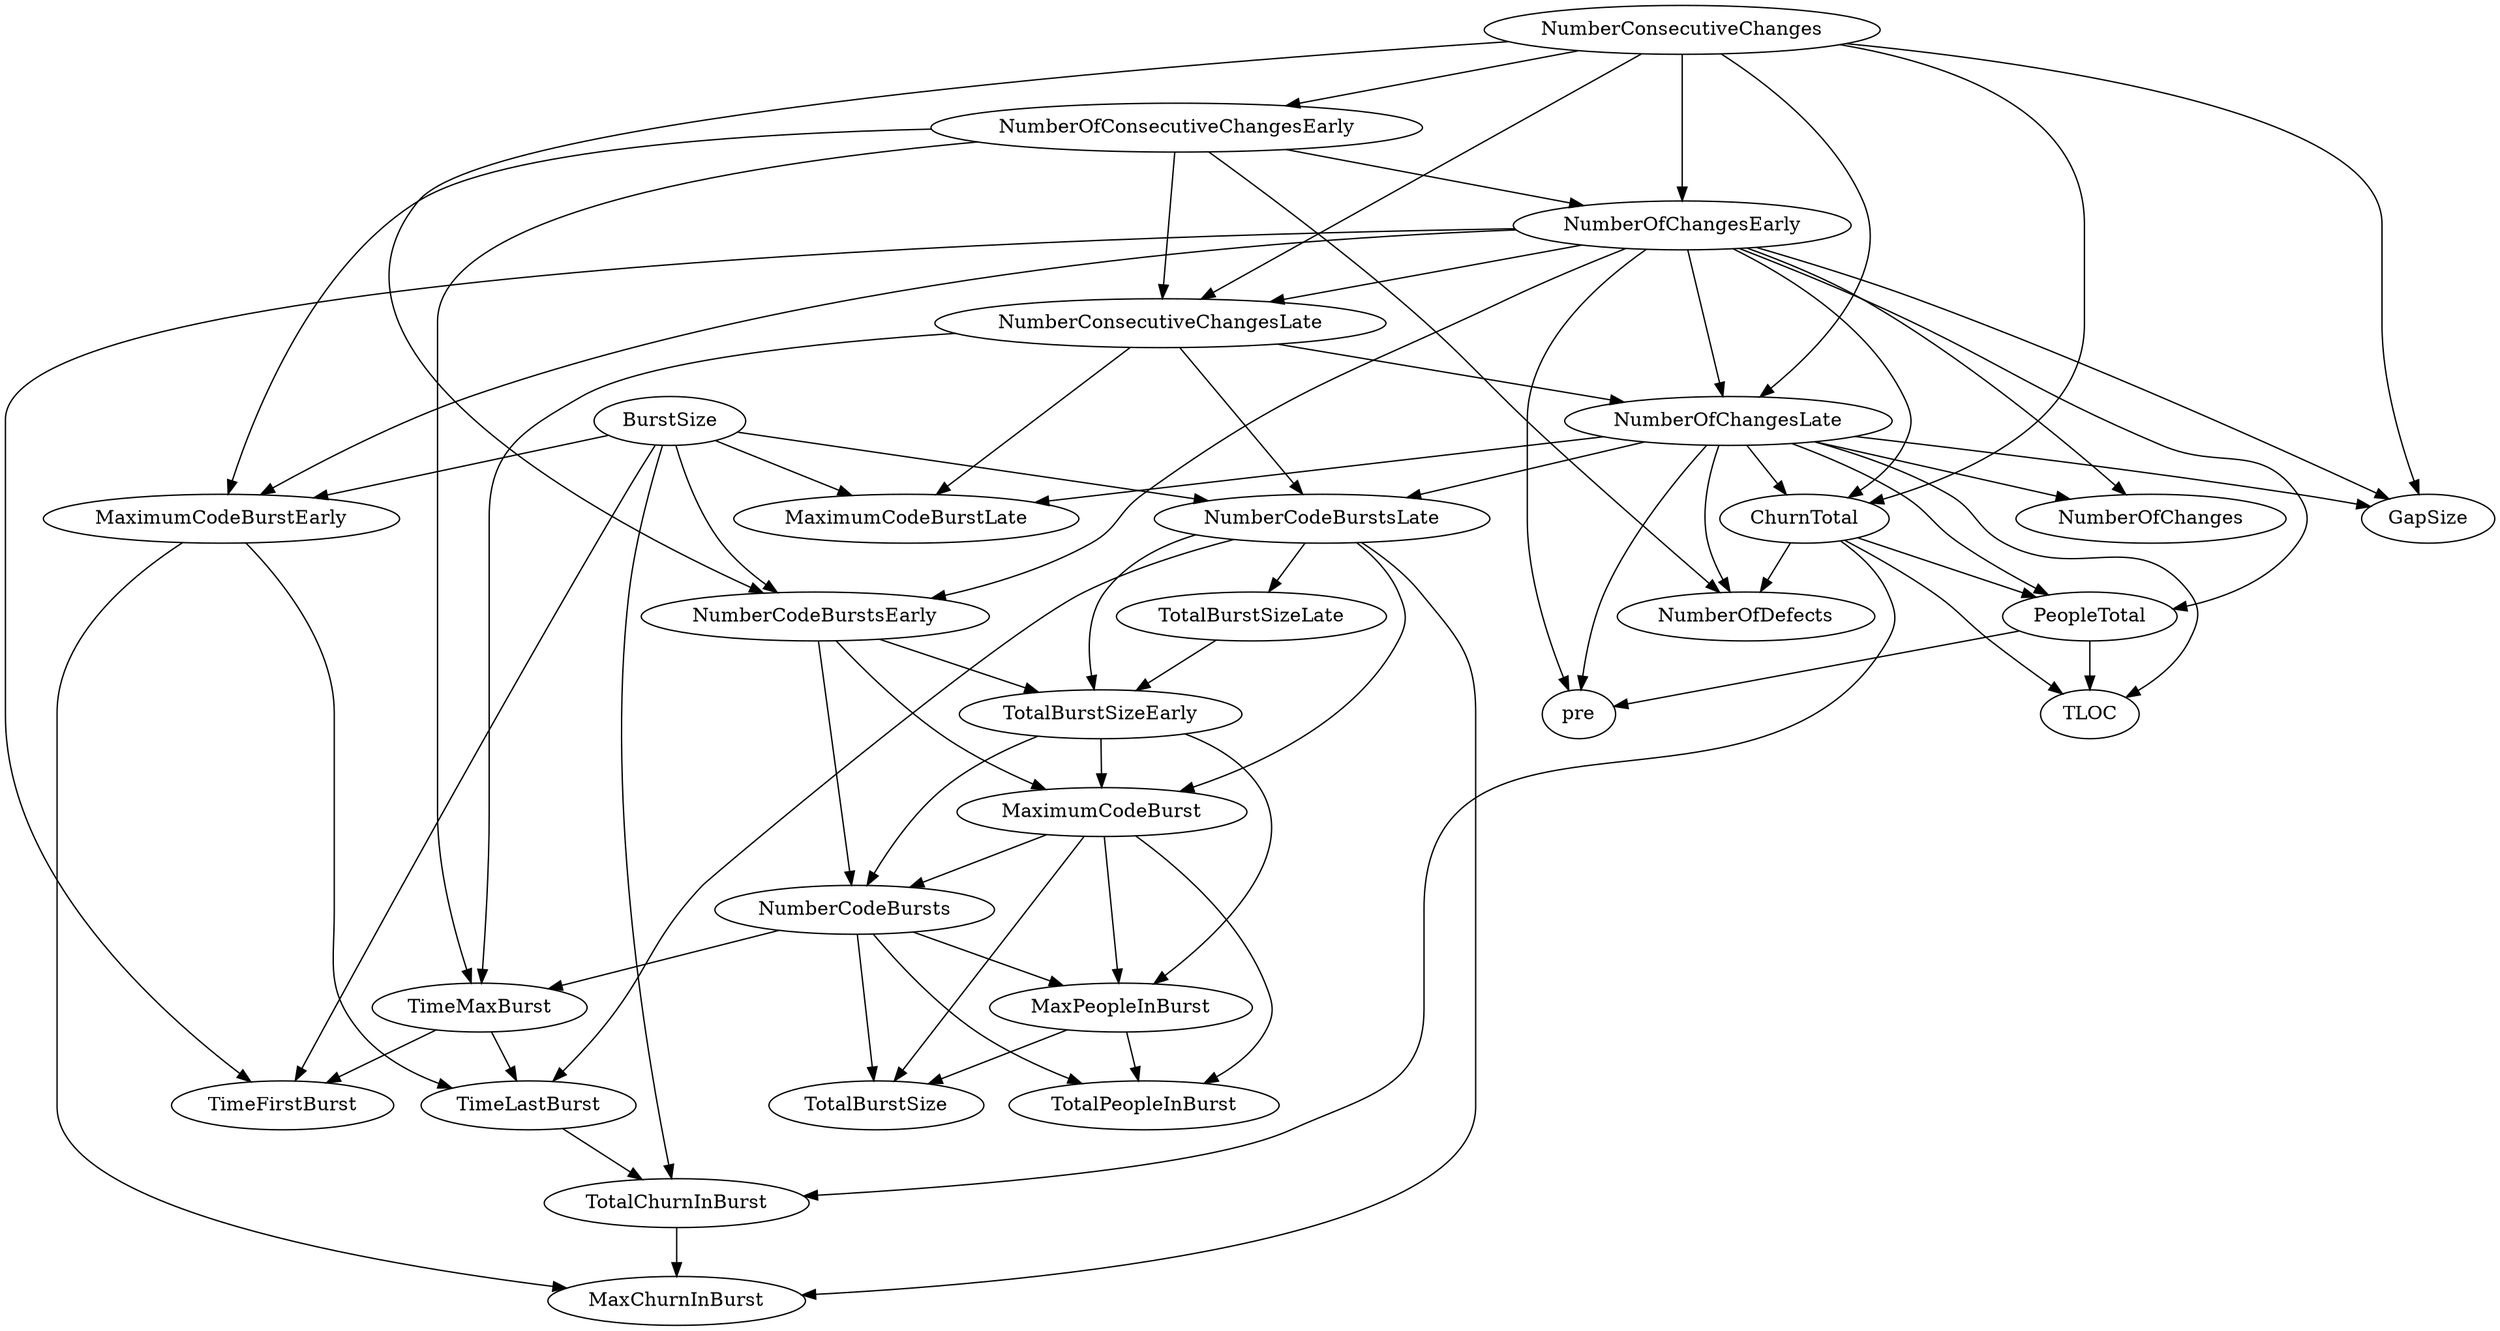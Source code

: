 digraph {
   TotalPeopleInBurst;
   MaximumCodeBurstLate;
   NumberOfChanges;
   MaxPeopleInBurst;
   TotalBurstSizeLate;
   NumberCodeBurstsLate;
   NumberOfChangesLate;
   NumberOfChangesEarly;
   MaxChurnInBurst;
   MaximumCodeBurstEarly;
   NumberCodeBurstsEarly;
   TimeFirstBurst;
   TotalChurnInBurst;
   ChurnTotal;
   MaximumCodeBurst;
   NumberOfConsecutiveChangesEarly;
   NumberConsecutiveChangesLate;
   TotalBurstSizeEarly;
   TotalBurstSize;
   TimeMaxBurst;
   NumberConsecutiveChanges;
   TimeLastBurst;
   NumberCodeBursts;
   PeopleTotal;
   pre;
   NumberOfDefects;
   TLOC;
   GapSize;
   BurstSize;
   MaxPeopleInBurst -> TotalPeopleInBurst;
   MaxPeopleInBurst -> TotalBurstSize;
   TotalBurstSizeLate -> TotalBurstSizeEarly;
   NumberCodeBurstsLate -> TotalBurstSizeLate;
   NumberCodeBurstsLate -> MaxChurnInBurst;
   NumberCodeBurstsLate -> MaximumCodeBurst;
   NumberCodeBurstsLate -> TotalBurstSizeEarly;
   NumberCodeBurstsLate -> TimeLastBurst;
   NumberOfChangesLate -> MaximumCodeBurstLate;
   NumberOfChangesLate -> NumberOfChanges;
   NumberOfChangesLate -> NumberCodeBurstsLate;
   NumberOfChangesLate -> ChurnTotal;
   NumberOfChangesLate -> PeopleTotal;
   NumberOfChangesLate -> pre;
   NumberOfChangesLate -> NumberOfDefects;
   NumberOfChangesLate -> TLOC;
   NumberOfChangesLate -> GapSize;
   NumberOfChangesEarly -> NumberOfChanges;
   NumberOfChangesEarly -> NumberOfChangesLate;
   NumberOfChangesEarly -> MaximumCodeBurstEarly;
   NumberOfChangesEarly -> NumberCodeBurstsEarly;
   NumberOfChangesEarly -> TimeFirstBurst;
   NumberOfChangesEarly -> ChurnTotal;
   NumberOfChangesEarly -> NumberConsecutiveChangesLate;
   NumberOfChangesEarly -> PeopleTotal;
   NumberOfChangesEarly -> pre;
   NumberOfChangesEarly -> GapSize;
   MaximumCodeBurstEarly -> MaxChurnInBurst;
   MaximumCodeBurstEarly -> TimeLastBurst;
   NumberCodeBurstsEarly -> MaximumCodeBurst;
   NumberCodeBurstsEarly -> TotalBurstSizeEarly;
   NumberCodeBurstsEarly -> NumberCodeBursts;
   TotalChurnInBurst -> MaxChurnInBurst;
   ChurnTotal -> TotalChurnInBurst;
   ChurnTotal -> PeopleTotal;
   ChurnTotal -> NumberOfDefects;
   ChurnTotal -> TLOC;
   MaximumCodeBurst -> TotalPeopleInBurst;
   MaximumCodeBurst -> MaxPeopleInBurst;
   MaximumCodeBurst -> TotalBurstSize;
   MaximumCodeBurst -> NumberCodeBursts;
   NumberOfConsecutiveChangesEarly -> NumberOfChangesEarly;
   NumberOfConsecutiveChangesEarly -> MaximumCodeBurstEarly;
   NumberOfConsecutiveChangesEarly -> NumberConsecutiveChangesLate;
   NumberOfConsecutiveChangesEarly -> TimeMaxBurst;
   NumberOfConsecutiveChangesEarly -> NumberOfDefects;
   NumberConsecutiveChangesLate -> MaximumCodeBurstLate;
   NumberConsecutiveChangesLate -> NumberCodeBurstsLate;
   NumberConsecutiveChangesLate -> NumberOfChangesLate;
   NumberConsecutiveChangesLate -> TimeMaxBurst;
   TotalBurstSizeEarly -> MaxPeopleInBurst;
   TotalBurstSizeEarly -> MaximumCodeBurst;
   TotalBurstSizeEarly -> NumberCodeBursts;
   TimeMaxBurst -> TimeFirstBurst;
   TimeMaxBurst -> TimeLastBurst;
   NumberConsecutiveChanges -> NumberOfChangesLate;
   NumberConsecutiveChanges -> NumberOfChangesEarly;
   NumberConsecutiveChanges -> NumberCodeBurstsEarly;
   NumberConsecutiveChanges -> ChurnTotal;
   NumberConsecutiveChanges -> NumberOfConsecutiveChangesEarly;
   NumberConsecutiveChanges -> NumberConsecutiveChangesLate;
   NumberConsecutiveChanges -> GapSize;
   TimeLastBurst -> TotalChurnInBurst;
   NumberCodeBursts -> TotalPeopleInBurst;
   NumberCodeBursts -> MaxPeopleInBurst;
   NumberCodeBursts -> TotalBurstSize;
   NumberCodeBursts -> TimeMaxBurst;
   PeopleTotal -> pre;
   PeopleTotal -> TLOC;
   BurstSize -> MaximumCodeBurstLate;
   BurstSize -> NumberCodeBurstsLate;
   BurstSize -> MaximumCodeBurstEarly;
   BurstSize -> NumberCodeBurstsEarly;
   BurstSize -> TimeFirstBurst;
   BurstSize -> TotalChurnInBurst;
}
